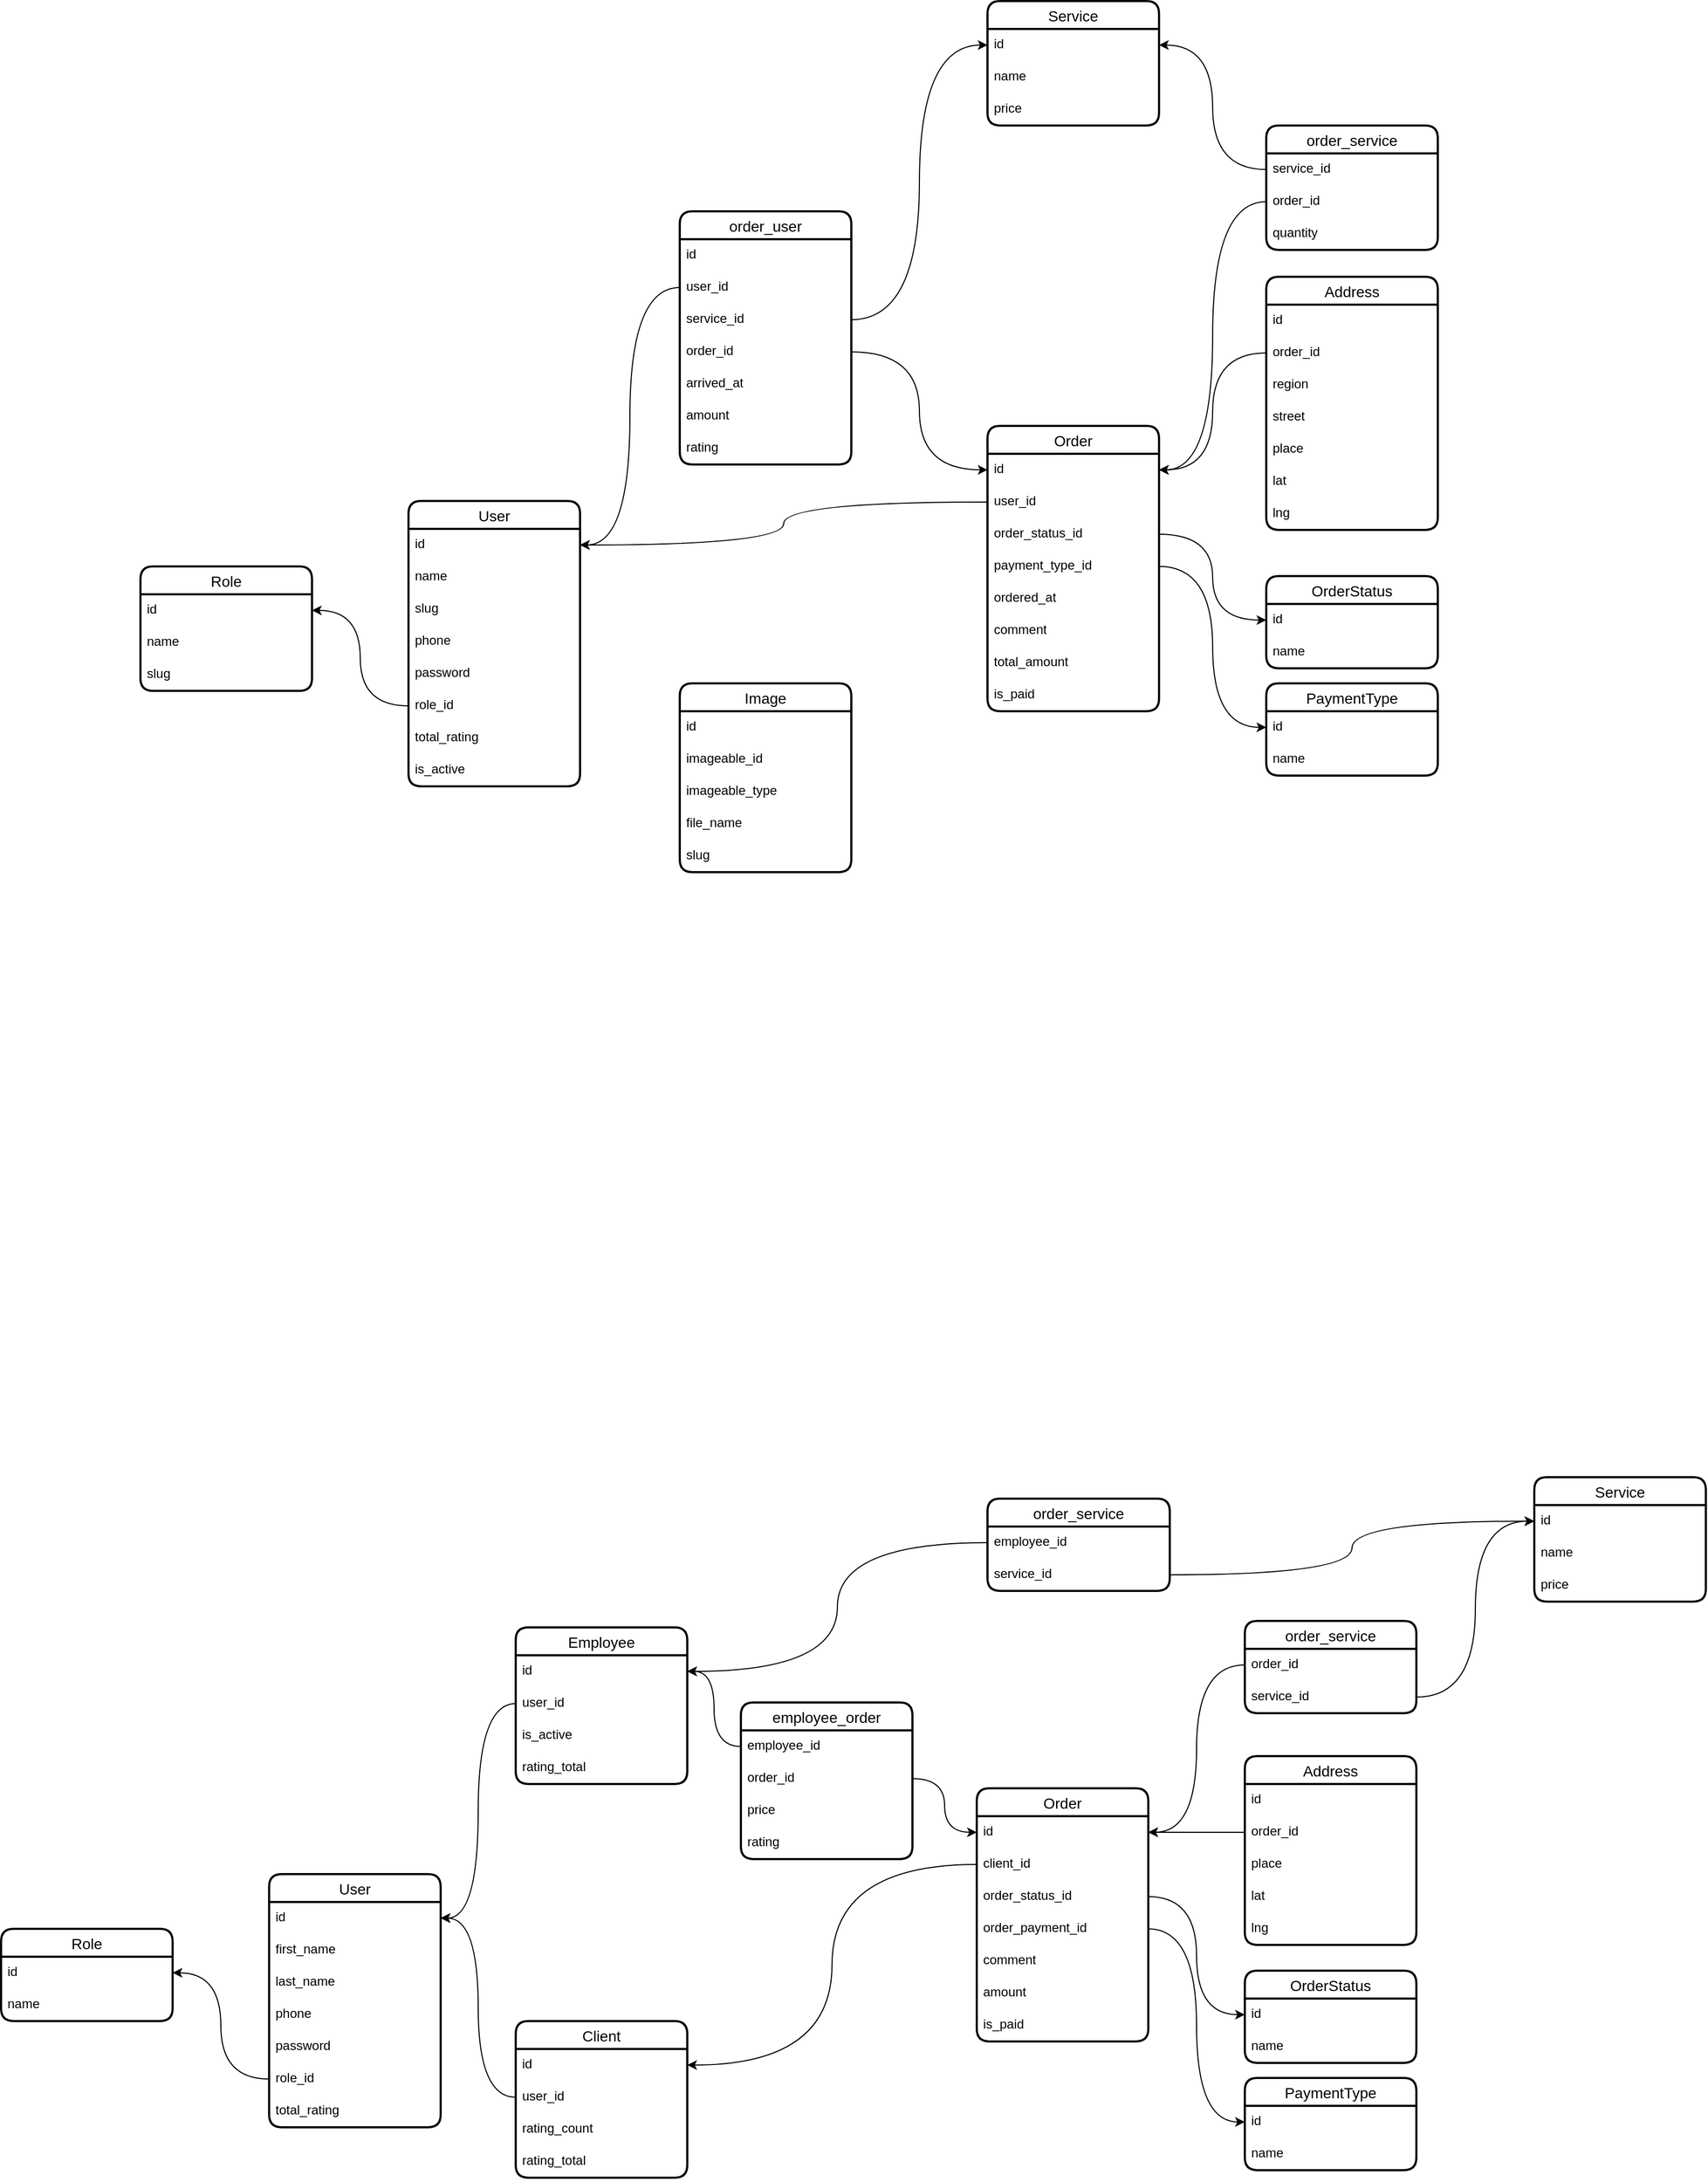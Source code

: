 <mxfile version="21.8.2" type="github">
  <diagram name="Страница — 1" id="_MBTh7OsMxzOK-1Re1T-">
    <mxGraphModel dx="3247" dy="833" grid="1" gridSize="10" guides="1" tooltips="1" connect="1" arrows="1" fold="1" page="1" pageScale="1" pageWidth="827" pageHeight="1169" math="0" shadow="0">
      <root>
        <mxCell id="0" />
        <mxCell id="1" parent="0" />
        <mxCell id="T3SP97szNwpfb7CIIY3t-1" value="User" style="swimlane;fontStyle=0;childLayout=stackLayout;horizontal=1;startSize=26;horizontalStack=0;resizeParent=1;resizeParentMax=0;resizeLast=0;collapsible=1;marginBottom=0;align=center;fontSize=14;strokeWidth=2;rounded=1;shadow=0;glass=0;swimlaneLine=1;" parent="1" vertex="1">
          <mxGeometry x="-1370" y="1990" width="160" height="236" as="geometry" />
        </mxCell>
        <mxCell id="T3SP97szNwpfb7CIIY3t-2" value="id" style="text;strokeColor=none;fillColor=none;spacingLeft=4;spacingRight=4;overflow=hidden;rotatable=0;points=[[0,0.5],[1,0.5]];portConstraint=eastwest;fontSize=12;whiteSpace=wrap;html=1;" parent="T3SP97szNwpfb7CIIY3t-1" vertex="1">
          <mxGeometry y="26" width="160" height="30" as="geometry" />
        </mxCell>
        <mxCell id="T3SP97szNwpfb7CIIY3t-3" value="first_name" style="text;strokeColor=none;fillColor=none;spacingLeft=4;spacingRight=4;overflow=hidden;rotatable=0;points=[[0,0.5],[1,0.5]];portConstraint=eastwest;fontSize=12;whiteSpace=wrap;html=1;" parent="T3SP97szNwpfb7CIIY3t-1" vertex="1">
          <mxGeometry y="56" width="160" height="30" as="geometry" />
        </mxCell>
        <mxCell id="T3SP97szNwpfb7CIIY3t-4" value="last_name" style="text;strokeColor=none;fillColor=none;spacingLeft=4;spacingRight=4;overflow=hidden;rotatable=0;points=[[0,0.5],[1,0.5]];portConstraint=eastwest;fontSize=12;whiteSpace=wrap;html=1;" parent="T3SP97szNwpfb7CIIY3t-1" vertex="1">
          <mxGeometry y="86" width="160" height="30" as="geometry" />
        </mxCell>
        <mxCell id="T3SP97szNwpfb7CIIY3t-5" value="phone" style="text;strokeColor=none;fillColor=none;spacingLeft=4;spacingRight=4;overflow=hidden;rotatable=0;points=[[0,0.5],[1,0.5]];portConstraint=eastwest;fontSize=12;whiteSpace=wrap;html=1;" parent="T3SP97szNwpfb7CIIY3t-1" vertex="1">
          <mxGeometry y="116" width="160" height="30" as="geometry" />
        </mxCell>
        <mxCell id="T3SP97szNwpfb7CIIY3t-6" value="password" style="text;strokeColor=none;fillColor=none;spacingLeft=4;spacingRight=4;overflow=hidden;rotatable=0;points=[[0,0.5],[1,0.5]];portConstraint=eastwest;fontSize=12;whiteSpace=wrap;html=1;" parent="T3SP97szNwpfb7CIIY3t-1" vertex="1">
          <mxGeometry y="146" width="160" height="30" as="geometry" />
        </mxCell>
        <mxCell id="T3SP97szNwpfb7CIIY3t-7" value="role_id" style="text;strokeColor=none;fillColor=none;spacingLeft=4;spacingRight=4;overflow=hidden;rotatable=0;points=[[0,0.5],[1,0.5]];portConstraint=eastwest;fontSize=12;whiteSpace=wrap;html=1;" parent="T3SP97szNwpfb7CIIY3t-1" vertex="1">
          <mxGeometry y="176" width="160" height="30" as="geometry" />
        </mxCell>
        <mxCell id="T3SP97szNwpfb7CIIY3t-58" value="total_rating" style="text;strokeColor=none;fillColor=none;spacingLeft=4;spacingRight=4;overflow=hidden;rotatable=0;points=[[0,0.5],[1,0.5]];portConstraint=eastwest;fontSize=12;whiteSpace=wrap;html=1;" parent="T3SP97szNwpfb7CIIY3t-1" vertex="1">
          <mxGeometry y="206" width="160" height="30" as="geometry" />
        </mxCell>
        <mxCell id="T3SP97szNwpfb7CIIY3t-8" value="Role" style="swimlane;fontStyle=0;childLayout=stackLayout;horizontal=1;startSize=26;horizontalStack=0;resizeParent=1;resizeParentMax=0;resizeLast=0;collapsible=1;marginBottom=0;align=center;fontSize=14;strokeWidth=2;rounded=1;shadow=0;glass=0;swimlaneLine=1;" parent="1" vertex="1">
          <mxGeometry x="-1620" y="2041" width="160" height="86" as="geometry" />
        </mxCell>
        <mxCell id="T3SP97szNwpfb7CIIY3t-9" value="id" style="text;strokeColor=none;fillColor=none;spacingLeft=4;spacingRight=4;overflow=hidden;rotatable=0;points=[[0,0.5],[1,0.5]];portConstraint=eastwest;fontSize=12;whiteSpace=wrap;html=1;" parent="T3SP97szNwpfb7CIIY3t-8" vertex="1">
          <mxGeometry y="26" width="160" height="30" as="geometry" />
        </mxCell>
        <mxCell id="T3SP97szNwpfb7CIIY3t-10" value="name" style="text;strokeColor=none;fillColor=none;spacingLeft=4;spacingRight=4;overflow=hidden;rotatable=0;points=[[0,0.5],[1,0.5]];portConstraint=eastwest;fontSize=12;whiteSpace=wrap;html=1;" parent="T3SP97szNwpfb7CIIY3t-8" vertex="1">
          <mxGeometry y="56" width="160" height="30" as="geometry" />
        </mxCell>
        <mxCell id="T3SP97szNwpfb7CIIY3t-11" style="edgeStyle=orthogonalEdgeStyle;rounded=0;orthogonalLoop=1;jettySize=auto;html=1;entryX=1;entryY=0.5;entryDx=0;entryDy=0;curved=1;" parent="1" source="T3SP97szNwpfb7CIIY3t-7" target="T3SP97szNwpfb7CIIY3t-9" edge="1">
          <mxGeometry relative="1" as="geometry" />
        </mxCell>
        <mxCell id="T3SP97szNwpfb7CIIY3t-12" value="Employee" style="swimlane;fontStyle=0;childLayout=stackLayout;horizontal=1;startSize=26;horizontalStack=0;resizeParent=1;resizeParentMax=0;resizeLast=0;collapsible=1;marginBottom=0;align=center;fontSize=14;strokeWidth=2;rounded=1;shadow=0;glass=0;swimlaneLine=1;" parent="1" vertex="1">
          <mxGeometry x="-1140" y="1760" width="160" height="146" as="geometry" />
        </mxCell>
        <mxCell id="T3SP97szNwpfb7CIIY3t-13" value="id" style="text;strokeColor=none;fillColor=none;spacingLeft=4;spacingRight=4;overflow=hidden;rotatable=0;points=[[0,0.5],[1,0.5]];portConstraint=eastwest;fontSize=12;whiteSpace=wrap;html=1;" parent="T3SP97szNwpfb7CIIY3t-12" vertex="1">
          <mxGeometry y="26" width="160" height="30" as="geometry" />
        </mxCell>
        <mxCell id="T3SP97szNwpfb7CIIY3t-14" value="user_id" style="text;strokeColor=none;fillColor=none;spacingLeft=4;spacingRight=4;overflow=hidden;rotatable=0;points=[[0,0.5],[1,0.5]];portConstraint=eastwest;fontSize=12;whiteSpace=wrap;html=1;" parent="T3SP97szNwpfb7CIIY3t-12" vertex="1">
          <mxGeometry y="56" width="160" height="30" as="geometry" />
        </mxCell>
        <mxCell id="T3SP97szNwpfb7CIIY3t-71" value="is_active" style="text;strokeColor=none;fillColor=none;spacingLeft=4;spacingRight=4;overflow=hidden;rotatable=0;points=[[0,0.5],[1,0.5]];portConstraint=eastwest;fontSize=12;whiteSpace=wrap;html=1;" parent="T3SP97szNwpfb7CIIY3t-12" vertex="1">
          <mxGeometry y="86" width="160" height="30" as="geometry" />
        </mxCell>
        <mxCell id="T3SP97szNwpfb7CIIY3t-72" value="rating_total" style="text;strokeColor=none;fillColor=none;spacingLeft=4;spacingRight=4;overflow=hidden;rotatable=0;points=[[0,0.5],[1,0.5]];portConstraint=eastwest;fontSize=12;whiteSpace=wrap;html=1;" parent="T3SP97szNwpfb7CIIY3t-12" vertex="1">
          <mxGeometry y="116" width="160" height="30" as="geometry" />
        </mxCell>
        <mxCell id="T3SP97szNwpfb7CIIY3t-26" value="Order" style="swimlane;fontStyle=0;childLayout=stackLayout;horizontal=1;startSize=26;horizontalStack=0;resizeParent=1;resizeParentMax=0;resizeLast=0;collapsible=1;marginBottom=0;align=center;fontSize=14;strokeWidth=2;rounded=1;shadow=0;glass=0;swimlaneLine=1;" parent="1" vertex="1">
          <mxGeometry x="-710" y="1910" width="160" height="236" as="geometry" />
        </mxCell>
        <mxCell id="T3SP97szNwpfb7CIIY3t-27" value="id" style="text;strokeColor=none;fillColor=none;spacingLeft=4;spacingRight=4;overflow=hidden;rotatable=0;points=[[0,0.5],[1,0.5]];portConstraint=eastwest;fontSize=12;whiteSpace=wrap;html=1;" parent="T3SP97szNwpfb7CIIY3t-26" vertex="1">
          <mxGeometry y="26" width="160" height="30" as="geometry" />
        </mxCell>
        <mxCell id="T3SP97szNwpfb7CIIY3t-28" value="client_id" style="text;strokeColor=none;fillColor=none;spacingLeft=4;spacingRight=4;overflow=hidden;rotatable=0;points=[[0,0.5],[1,0.5]];portConstraint=eastwest;fontSize=12;whiteSpace=wrap;html=1;" parent="T3SP97szNwpfb7CIIY3t-26" vertex="1">
          <mxGeometry y="56" width="160" height="30" as="geometry" />
        </mxCell>
        <mxCell id="T3SP97szNwpfb7CIIY3t-29" value="order_status_id" style="text;strokeColor=none;fillColor=none;spacingLeft=4;spacingRight=4;overflow=hidden;rotatable=0;points=[[0,0.5],[1,0.5]];portConstraint=eastwest;fontSize=12;whiteSpace=wrap;html=1;" parent="T3SP97szNwpfb7CIIY3t-26" vertex="1">
          <mxGeometry y="86" width="160" height="30" as="geometry" />
        </mxCell>
        <mxCell id="T3SP97szNwpfb7CIIY3t-49" value="order_payment_id" style="text;strokeColor=none;fillColor=none;spacingLeft=4;spacingRight=4;overflow=hidden;rotatable=0;points=[[0,0.5],[1,0.5]];portConstraint=eastwest;fontSize=12;whiteSpace=wrap;html=1;" parent="T3SP97szNwpfb7CIIY3t-26" vertex="1">
          <mxGeometry y="116" width="160" height="30" as="geometry" />
        </mxCell>
        <mxCell id="T3SP97szNwpfb7CIIY3t-59" value="comment" style="text;strokeColor=none;fillColor=none;spacingLeft=4;spacingRight=4;overflow=hidden;rotatable=0;points=[[0,0.5],[1,0.5]];portConstraint=eastwest;fontSize=12;whiteSpace=wrap;html=1;" parent="T3SP97szNwpfb7CIIY3t-26" vertex="1">
          <mxGeometry y="146" width="160" height="30" as="geometry" />
        </mxCell>
        <mxCell id="T3SP97szNwpfb7CIIY3t-32" value="amount" style="text;strokeColor=none;fillColor=none;spacingLeft=4;spacingRight=4;overflow=hidden;rotatable=0;points=[[0,0.5],[1,0.5]];portConstraint=eastwest;fontSize=12;whiteSpace=wrap;html=1;" parent="T3SP97szNwpfb7CIIY3t-26" vertex="1">
          <mxGeometry y="176" width="160" height="30" as="geometry" />
        </mxCell>
        <mxCell id="T3SP97szNwpfb7CIIY3t-33" value="is_paid" style="text;strokeColor=none;fillColor=none;spacingLeft=4;spacingRight=4;overflow=hidden;rotatable=0;points=[[0,0.5],[1,0.5]];portConstraint=eastwest;fontSize=12;whiteSpace=wrap;html=1;" parent="T3SP97szNwpfb7CIIY3t-26" vertex="1">
          <mxGeometry y="206" width="160" height="30" as="geometry" />
        </mxCell>
        <mxCell id="T3SP97szNwpfb7CIIY3t-34" value="employee_order" style="swimlane;fontStyle=0;childLayout=stackLayout;horizontal=1;startSize=26;horizontalStack=0;resizeParent=1;resizeParentMax=0;resizeLast=0;collapsible=1;marginBottom=0;align=center;fontSize=14;strokeWidth=2;rounded=1;shadow=0;glass=0;swimlaneLine=1;" parent="1" vertex="1">
          <mxGeometry x="-930" y="1830" width="160" height="146" as="geometry" />
        </mxCell>
        <mxCell id="T3SP97szNwpfb7CIIY3t-35" value="employee_id" style="text;strokeColor=none;fillColor=none;spacingLeft=4;spacingRight=4;overflow=hidden;rotatable=0;points=[[0,0.5],[1,0.5]];portConstraint=eastwest;fontSize=12;whiteSpace=wrap;html=1;" parent="T3SP97szNwpfb7CIIY3t-34" vertex="1">
          <mxGeometry y="26" width="160" height="30" as="geometry" />
        </mxCell>
        <mxCell id="T3SP97szNwpfb7CIIY3t-36" value="order_id" style="text;strokeColor=none;fillColor=none;spacingLeft=4;spacingRight=4;overflow=hidden;rotatable=0;points=[[0,0.5],[1,0.5]];portConstraint=eastwest;fontSize=12;whiteSpace=wrap;html=1;" parent="T3SP97szNwpfb7CIIY3t-34" vertex="1">
          <mxGeometry y="56" width="160" height="30" as="geometry" />
        </mxCell>
        <mxCell id="b6bEkt7GN3pqaheSMkHB-1" value="price" style="text;strokeColor=none;fillColor=none;spacingLeft=4;spacingRight=4;overflow=hidden;rotatable=0;points=[[0,0.5],[1,0.5]];portConstraint=eastwest;fontSize=12;whiteSpace=wrap;html=1;" parent="T3SP97szNwpfb7CIIY3t-34" vertex="1">
          <mxGeometry y="86" width="160" height="30" as="geometry" />
        </mxCell>
        <mxCell id="T3SP97szNwpfb7CIIY3t-56" value="rating" style="text;strokeColor=none;fillColor=none;spacingLeft=4;spacingRight=4;overflow=hidden;rotatable=0;points=[[0,0.5],[1,0.5]];portConstraint=eastwest;fontSize=12;whiteSpace=wrap;html=1;" parent="T3SP97szNwpfb7CIIY3t-34" vertex="1">
          <mxGeometry y="116" width="160" height="30" as="geometry" />
        </mxCell>
        <mxCell id="T3SP97szNwpfb7CIIY3t-43" value="OrderStatus" style="swimlane;fontStyle=0;childLayout=stackLayout;horizontal=1;startSize=26;horizontalStack=0;resizeParent=1;resizeParentMax=0;resizeLast=0;collapsible=1;marginBottom=0;align=center;fontSize=14;strokeWidth=2;rounded=1;shadow=0;glass=0;swimlaneLine=1;" parent="1" vertex="1">
          <mxGeometry x="-460" y="2080" width="160" height="86" as="geometry" />
        </mxCell>
        <mxCell id="T3SP97szNwpfb7CIIY3t-44" value="id" style="text;strokeColor=none;fillColor=none;spacingLeft=4;spacingRight=4;overflow=hidden;rotatable=0;points=[[0,0.5],[1,0.5]];portConstraint=eastwest;fontSize=12;whiteSpace=wrap;html=1;" parent="T3SP97szNwpfb7CIIY3t-43" vertex="1">
          <mxGeometry y="26" width="160" height="30" as="geometry" />
        </mxCell>
        <mxCell id="T3SP97szNwpfb7CIIY3t-45" value="name" style="text;strokeColor=none;fillColor=none;spacingLeft=4;spacingRight=4;overflow=hidden;rotatable=0;points=[[0,0.5],[1,0.5]];portConstraint=eastwest;fontSize=12;whiteSpace=wrap;html=1;" parent="T3SP97szNwpfb7CIIY3t-43" vertex="1">
          <mxGeometry y="56" width="160" height="30" as="geometry" />
        </mxCell>
        <mxCell id="T3SP97szNwpfb7CIIY3t-46" value="PaymentType" style="swimlane;fontStyle=0;childLayout=stackLayout;horizontal=1;startSize=26;horizontalStack=0;resizeParent=1;resizeParentMax=0;resizeLast=0;collapsible=1;marginBottom=0;align=center;fontSize=14;strokeWidth=2;rounded=1;shadow=0;glass=0;swimlaneLine=1;" parent="1" vertex="1">
          <mxGeometry x="-460" y="2180" width="160" height="86" as="geometry" />
        </mxCell>
        <mxCell id="T3SP97szNwpfb7CIIY3t-47" value="id" style="text;strokeColor=none;fillColor=none;spacingLeft=4;spacingRight=4;overflow=hidden;rotatable=0;points=[[0,0.5],[1,0.5]];portConstraint=eastwest;fontSize=12;whiteSpace=wrap;html=1;" parent="T3SP97szNwpfb7CIIY3t-46" vertex="1">
          <mxGeometry y="26" width="160" height="30" as="geometry" />
        </mxCell>
        <mxCell id="T3SP97szNwpfb7CIIY3t-48" value="name" style="text;strokeColor=none;fillColor=none;spacingLeft=4;spacingRight=4;overflow=hidden;rotatable=0;points=[[0,0.5],[1,0.5]];portConstraint=eastwest;fontSize=12;whiteSpace=wrap;html=1;" parent="T3SP97szNwpfb7CIIY3t-46" vertex="1">
          <mxGeometry y="56" width="160" height="30" as="geometry" />
        </mxCell>
        <mxCell id="T3SP97szNwpfb7CIIY3t-51" style="edgeStyle=orthogonalEdgeStyle;rounded=0;orthogonalLoop=1;jettySize=auto;html=1;entryX=0;entryY=0.5;entryDx=0;entryDy=0;curved=1;" parent="1" source="T3SP97szNwpfb7CIIY3t-49" target="T3SP97szNwpfb7CIIY3t-47" edge="1">
          <mxGeometry relative="1" as="geometry" />
        </mxCell>
        <mxCell id="T3SP97szNwpfb7CIIY3t-52" style="edgeStyle=orthogonalEdgeStyle;rounded=0;orthogonalLoop=1;jettySize=auto;html=1;entryX=0;entryY=0.5;entryDx=0;entryDy=0;curved=1;" parent="1" source="T3SP97szNwpfb7CIIY3t-29" target="T3SP97szNwpfb7CIIY3t-44" edge="1">
          <mxGeometry relative="1" as="geometry" />
        </mxCell>
        <mxCell id="T3SP97szNwpfb7CIIY3t-53" style="edgeStyle=orthogonalEdgeStyle;rounded=0;orthogonalLoop=1;jettySize=auto;html=1;entryX=0;entryY=0.5;entryDx=0;entryDy=0;curved=1;" parent="1" source="T3SP97szNwpfb7CIIY3t-36" target="T3SP97szNwpfb7CIIY3t-27" edge="1">
          <mxGeometry relative="1" as="geometry" />
        </mxCell>
        <mxCell id="T3SP97szNwpfb7CIIY3t-54" style="edgeStyle=orthogonalEdgeStyle;rounded=0;orthogonalLoop=1;jettySize=auto;html=1;entryX=1;entryY=0.5;entryDx=0;entryDy=0;curved=1;" parent="1" source="T3SP97szNwpfb7CIIY3t-35" target="T3SP97szNwpfb7CIIY3t-13" edge="1">
          <mxGeometry relative="1" as="geometry" />
        </mxCell>
        <mxCell id="T3SP97szNwpfb7CIIY3t-61" value="Service" style="swimlane;fontStyle=0;childLayout=stackLayout;horizontal=1;startSize=26;horizontalStack=0;resizeParent=1;resizeParentMax=0;resizeLast=0;collapsible=1;marginBottom=0;align=center;fontSize=14;strokeWidth=2;rounded=1;shadow=0;glass=0;swimlaneLine=1;" parent="1" vertex="1">
          <mxGeometry x="-190" y="1620" width="160" height="116" as="geometry" />
        </mxCell>
        <mxCell id="T3SP97szNwpfb7CIIY3t-62" value="id" style="text;strokeColor=none;fillColor=none;spacingLeft=4;spacingRight=4;overflow=hidden;rotatable=0;points=[[0,0.5],[1,0.5]];portConstraint=eastwest;fontSize=12;whiteSpace=wrap;html=1;" parent="T3SP97szNwpfb7CIIY3t-61" vertex="1">
          <mxGeometry y="26" width="160" height="30" as="geometry" />
        </mxCell>
        <mxCell id="T3SP97szNwpfb7CIIY3t-63" value="name" style="text;strokeColor=none;fillColor=none;spacingLeft=4;spacingRight=4;overflow=hidden;rotatable=0;points=[[0,0.5],[1,0.5]];portConstraint=eastwest;fontSize=12;whiteSpace=wrap;html=1;" parent="T3SP97szNwpfb7CIIY3t-61" vertex="1">
          <mxGeometry y="56" width="160" height="30" as="geometry" />
        </mxCell>
        <mxCell id="qOXE89xY3gfGXbtM5VmG-7" value="price" style="text;strokeColor=none;fillColor=none;spacingLeft=4;spacingRight=4;overflow=hidden;rotatable=0;points=[[0,0.5],[1,0.5]];portConstraint=eastwest;fontSize=12;whiteSpace=wrap;html=1;" vertex="1" parent="T3SP97szNwpfb7CIIY3t-61">
          <mxGeometry y="86" width="160" height="30" as="geometry" />
        </mxCell>
        <mxCell id="T3SP97szNwpfb7CIIY3t-64" style="edgeStyle=orthogonalEdgeStyle;rounded=0;orthogonalLoop=1;jettySize=auto;html=1;entryX=1;entryY=0.5;entryDx=0;entryDy=0;curved=1;" parent="1" source="T3SP97szNwpfb7CIIY3t-14" target="T3SP97szNwpfb7CIIY3t-2" edge="1">
          <mxGeometry relative="1" as="geometry" />
        </mxCell>
        <mxCell id="T3SP97szNwpfb7CIIY3t-65" value="order_service" style="swimlane;fontStyle=0;childLayout=stackLayout;horizontal=1;startSize=26;horizontalStack=0;resizeParent=1;resizeParentMax=0;resizeLast=0;collapsible=1;marginBottom=0;align=center;fontSize=14;strokeWidth=2;rounded=1;shadow=0;glass=0;swimlaneLine=1;" parent="1" vertex="1">
          <mxGeometry x="-460" y="1754" width="160" height="86" as="geometry" />
        </mxCell>
        <mxCell id="T3SP97szNwpfb7CIIY3t-66" value="order_id" style="text;strokeColor=none;fillColor=none;spacingLeft=4;spacingRight=4;overflow=hidden;rotatable=0;points=[[0,0.5],[1,0.5]];portConstraint=eastwest;fontSize=12;whiteSpace=wrap;html=1;" parent="T3SP97szNwpfb7CIIY3t-65" vertex="1">
          <mxGeometry y="26" width="160" height="30" as="geometry" />
        </mxCell>
        <mxCell id="T3SP97szNwpfb7CIIY3t-67" value="service_id" style="text;strokeColor=none;fillColor=none;spacingLeft=4;spacingRight=4;overflow=hidden;rotatable=0;points=[[0,0.5],[1,0.5]];portConstraint=eastwest;fontSize=12;whiteSpace=wrap;html=1;" parent="T3SP97szNwpfb7CIIY3t-65" vertex="1">
          <mxGeometry y="56" width="160" height="30" as="geometry" />
        </mxCell>
        <mxCell id="T3SP97szNwpfb7CIIY3t-69" style="edgeStyle=orthogonalEdgeStyle;rounded=0;orthogonalLoop=1;jettySize=auto;html=1;entryX=1;entryY=0.5;entryDx=0;entryDy=0;curved=1;" parent="1" source="T3SP97szNwpfb7CIIY3t-66" target="T3SP97szNwpfb7CIIY3t-27" edge="1">
          <mxGeometry relative="1" as="geometry" />
        </mxCell>
        <mxCell id="T3SP97szNwpfb7CIIY3t-70" style="edgeStyle=orthogonalEdgeStyle;rounded=0;orthogonalLoop=1;jettySize=auto;html=1;entryX=0;entryY=0.5;entryDx=0;entryDy=0;curved=1;" parent="1" source="T3SP97szNwpfb7CIIY3t-67" target="T3SP97szNwpfb7CIIY3t-62" edge="1">
          <mxGeometry relative="1" as="geometry" />
        </mxCell>
        <mxCell id="b6bEkt7GN3pqaheSMkHB-2" value="Address" style="swimlane;fontStyle=0;childLayout=stackLayout;horizontal=1;startSize=26;horizontalStack=0;resizeParent=1;resizeParentMax=0;resizeLast=0;collapsible=1;marginBottom=0;align=center;fontSize=14;strokeWidth=2;rounded=1;shadow=0;glass=0;swimlaneLine=1;" parent="1" vertex="1">
          <mxGeometry x="-460" y="1880" width="160" height="176" as="geometry" />
        </mxCell>
        <mxCell id="b6bEkt7GN3pqaheSMkHB-3" value="id" style="text;strokeColor=none;fillColor=none;spacingLeft=4;spacingRight=4;overflow=hidden;rotatable=0;points=[[0,0.5],[1,0.5]];portConstraint=eastwest;fontSize=12;whiteSpace=wrap;html=1;" parent="b6bEkt7GN3pqaheSMkHB-2" vertex="1">
          <mxGeometry y="26" width="160" height="30" as="geometry" />
        </mxCell>
        <mxCell id="b6bEkt7GN3pqaheSMkHB-4" value="order_id" style="text;strokeColor=none;fillColor=none;spacingLeft=4;spacingRight=4;overflow=hidden;rotatable=0;points=[[0,0.5],[1,0.5]];portConstraint=eastwest;fontSize=12;whiteSpace=wrap;html=1;" parent="b6bEkt7GN3pqaheSMkHB-2" vertex="1">
          <mxGeometry y="56" width="160" height="30" as="geometry" />
        </mxCell>
        <mxCell id="b6bEkt7GN3pqaheSMkHB-5" value="place" style="text;strokeColor=none;fillColor=none;spacingLeft=4;spacingRight=4;overflow=hidden;rotatable=0;points=[[0,0.5],[1,0.5]];portConstraint=eastwest;fontSize=12;whiteSpace=wrap;html=1;" parent="b6bEkt7GN3pqaheSMkHB-2" vertex="1">
          <mxGeometry y="86" width="160" height="30" as="geometry" />
        </mxCell>
        <mxCell id="b6bEkt7GN3pqaheSMkHB-6" value="lat" style="text;strokeColor=none;fillColor=none;spacingLeft=4;spacingRight=4;overflow=hidden;rotatable=0;points=[[0,0.5],[1,0.5]];portConstraint=eastwest;fontSize=12;whiteSpace=wrap;html=1;" parent="b6bEkt7GN3pqaheSMkHB-2" vertex="1">
          <mxGeometry y="116" width="160" height="30" as="geometry" />
        </mxCell>
        <mxCell id="b6bEkt7GN3pqaheSMkHB-7" value="lng" style="text;strokeColor=none;fillColor=none;spacingLeft=4;spacingRight=4;overflow=hidden;rotatable=0;points=[[0,0.5],[1,0.5]];portConstraint=eastwest;fontSize=12;whiteSpace=wrap;html=1;" parent="b6bEkt7GN3pqaheSMkHB-2" vertex="1">
          <mxGeometry y="146" width="160" height="30" as="geometry" />
        </mxCell>
        <mxCell id="b6bEkt7GN3pqaheSMkHB-8" style="edgeStyle=orthogonalEdgeStyle;rounded=0;orthogonalLoop=1;jettySize=auto;html=1;entryX=1;entryY=0.5;entryDx=0;entryDy=0;curved=1;" parent="1" source="b6bEkt7GN3pqaheSMkHB-4" target="T3SP97szNwpfb7CIIY3t-27" edge="1">
          <mxGeometry relative="1" as="geometry" />
        </mxCell>
        <mxCell id="b6bEkt7GN3pqaheSMkHB-9" value="User" style="swimlane;fontStyle=0;childLayout=stackLayout;horizontal=1;startSize=26;horizontalStack=0;resizeParent=1;resizeParentMax=0;resizeLast=0;collapsible=1;marginBottom=0;align=center;fontSize=14;strokeWidth=2;rounded=1;shadow=0;glass=0;swimlaneLine=1;" parent="1" vertex="1">
          <mxGeometry x="-1240" y="710" width="160" height="266" as="geometry" />
        </mxCell>
        <mxCell id="b6bEkt7GN3pqaheSMkHB-10" value="id" style="text;strokeColor=none;fillColor=none;spacingLeft=4;spacingRight=4;overflow=hidden;rotatable=0;points=[[0,0.5],[1,0.5]];portConstraint=eastwest;fontSize=12;whiteSpace=wrap;html=1;" parent="b6bEkt7GN3pqaheSMkHB-9" vertex="1">
          <mxGeometry y="26" width="160" height="30" as="geometry" />
        </mxCell>
        <mxCell id="b6bEkt7GN3pqaheSMkHB-12" value="name" style="text;strokeColor=none;fillColor=none;spacingLeft=4;spacingRight=4;overflow=hidden;rotatable=0;points=[[0,0.5],[1,0.5]];portConstraint=eastwest;fontSize=12;whiteSpace=wrap;html=1;" parent="b6bEkt7GN3pqaheSMkHB-9" vertex="1">
          <mxGeometry y="56" width="160" height="30" as="geometry" />
        </mxCell>
        <mxCell id="TaHrnH6YSN7Joji_mWZ7-6" value="slug" style="text;strokeColor=none;fillColor=none;spacingLeft=4;spacingRight=4;overflow=hidden;rotatable=0;points=[[0,0.5],[1,0.5]];portConstraint=eastwest;fontSize=12;whiteSpace=wrap;html=1;" parent="b6bEkt7GN3pqaheSMkHB-9" vertex="1">
          <mxGeometry y="86" width="160" height="30" as="geometry" />
        </mxCell>
        <mxCell id="b6bEkt7GN3pqaheSMkHB-13" value="phone" style="text;strokeColor=none;fillColor=none;spacingLeft=4;spacingRight=4;overflow=hidden;rotatable=0;points=[[0,0.5],[1,0.5]];portConstraint=eastwest;fontSize=12;whiteSpace=wrap;html=1;" parent="b6bEkt7GN3pqaheSMkHB-9" vertex="1">
          <mxGeometry y="116" width="160" height="30" as="geometry" />
        </mxCell>
        <mxCell id="b6bEkt7GN3pqaheSMkHB-14" value="password" style="text;strokeColor=none;fillColor=none;spacingLeft=4;spacingRight=4;overflow=hidden;rotatable=0;points=[[0,0.5],[1,0.5]];portConstraint=eastwest;fontSize=12;whiteSpace=wrap;html=1;" parent="b6bEkt7GN3pqaheSMkHB-9" vertex="1">
          <mxGeometry y="146" width="160" height="30" as="geometry" />
        </mxCell>
        <mxCell id="b6bEkt7GN3pqaheSMkHB-15" value="role_id" style="text;strokeColor=none;fillColor=none;spacingLeft=4;spacingRight=4;overflow=hidden;rotatable=0;points=[[0,0.5],[1,0.5]];portConstraint=eastwest;fontSize=12;whiteSpace=wrap;html=1;" parent="b6bEkt7GN3pqaheSMkHB-9" vertex="1">
          <mxGeometry y="176" width="160" height="30" as="geometry" />
        </mxCell>
        <mxCell id="b6bEkt7GN3pqaheSMkHB-16" value="total_rating" style="text;strokeColor=none;fillColor=none;spacingLeft=4;spacingRight=4;overflow=hidden;rotatable=0;points=[[0,0.5],[1,0.5]];portConstraint=eastwest;fontSize=12;whiteSpace=wrap;html=1;" parent="b6bEkt7GN3pqaheSMkHB-9" vertex="1">
          <mxGeometry y="206" width="160" height="30" as="geometry" />
        </mxCell>
        <mxCell id="TaHrnH6YSN7Joji_mWZ7-7" value="is_active" style="text;strokeColor=none;fillColor=none;spacingLeft=4;spacingRight=4;overflow=hidden;rotatable=0;points=[[0,0.5],[1,0.5]];portConstraint=eastwest;fontSize=12;whiteSpace=wrap;html=1;" parent="b6bEkt7GN3pqaheSMkHB-9" vertex="1">
          <mxGeometry y="236" width="160" height="30" as="geometry" />
        </mxCell>
        <mxCell id="b6bEkt7GN3pqaheSMkHB-17" value="Role" style="swimlane;fontStyle=0;childLayout=stackLayout;horizontal=1;startSize=26;horizontalStack=0;resizeParent=1;resizeParentMax=0;resizeLast=0;collapsible=1;marginBottom=0;align=center;fontSize=14;strokeWidth=2;rounded=1;shadow=0;glass=0;swimlaneLine=1;" parent="1" vertex="1">
          <mxGeometry x="-1490" y="771" width="160" height="116" as="geometry" />
        </mxCell>
        <mxCell id="b6bEkt7GN3pqaheSMkHB-18" value="id" style="text;strokeColor=none;fillColor=none;spacingLeft=4;spacingRight=4;overflow=hidden;rotatable=0;points=[[0,0.5],[1,0.5]];portConstraint=eastwest;fontSize=12;whiteSpace=wrap;html=1;" parent="b6bEkt7GN3pqaheSMkHB-17" vertex="1">
          <mxGeometry y="26" width="160" height="30" as="geometry" />
        </mxCell>
        <mxCell id="b6bEkt7GN3pqaheSMkHB-19" value="name" style="text;strokeColor=none;fillColor=none;spacingLeft=4;spacingRight=4;overflow=hidden;rotatable=0;points=[[0,0.5],[1,0.5]];portConstraint=eastwest;fontSize=12;whiteSpace=wrap;html=1;" parent="b6bEkt7GN3pqaheSMkHB-17" vertex="1">
          <mxGeometry y="56" width="160" height="30" as="geometry" />
        </mxCell>
        <mxCell id="TaHrnH6YSN7Joji_mWZ7-5" value="slug" style="text;strokeColor=none;fillColor=none;spacingLeft=4;spacingRight=4;overflow=hidden;rotatable=0;points=[[0,0.5],[1,0.5]];portConstraint=eastwest;fontSize=12;whiteSpace=wrap;html=1;" parent="b6bEkt7GN3pqaheSMkHB-17" vertex="1">
          <mxGeometry y="86" width="160" height="30" as="geometry" />
        </mxCell>
        <mxCell id="b6bEkt7GN3pqaheSMkHB-20" style="edgeStyle=orthogonalEdgeStyle;rounded=0;orthogonalLoop=1;jettySize=auto;html=1;entryX=1;entryY=0.5;entryDx=0;entryDy=0;curved=1;" parent="1" source="b6bEkt7GN3pqaheSMkHB-15" target="b6bEkt7GN3pqaheSMkHB-18" edge="1">
          <mxGeometry relative="1" as="geometry" />
        </mxCell>
        <mxCell id="b6bEkt7GN3pqaheSMkHB-26" value="Order" style="swimlane;fontStyle=0;childLayout=stackLayout;horizontal=1;startSize=26;horizontalStack=0;resizeParent=1;resizeParentMax=0;resizeLast=0;collapsible=1;marginBottom=0;align=center;fontSize=14;strokeWidth=2;rounded=1;shadow=0;glass=0;swimlaneLine=1;" parent="1" vertex="1">
          <mxGeometry x="-700" y="640" width="160" height="266" as="geometry" />
        </mxCell>
        <mxCell id="b6bEkt7GN3pqaheSMkHB-27" value="id" style="text;strokeColor=none;fillColor=none;spacingLeft=4;spacingRight=4;overflow=hidden;rotatable=0;points=[[0,0.5],[1,0.5]];portConstraint=eastwest;fontSize=12;whiteSpace=wrap;html=1;" parent="b6bEkt7GN3pqaheSMkHB-26" vertex="1">
          <mxGeometry y="26" width="160" height="30" as="geometry" />
        </mxCell>
        <mxCell id="b6bEkt7GN3pqaheSMkHB-28" value="user_id" style="text;strokeColor=none;fillColor=none;spacingLeft=4;spacingRight=4;overflow=hidden;rotatable=0;points=[[0,0.5],[1,0.5]];portConstraint=eastwest;fontSize=12;whiteSpace=wrap;html=1;" parent="b6bEkt7GN3pqaheSMkHB-26" vertex="1">
          <mxGeometry y="56" width="160" height="30" as="geometry" />
        </mxCell>
        <mxCell id="b6bEkt7GN3pqaheSMkHB-29" value="order_status_id" style="text;strokeColor=none;fillColor=none;spacingLeft=4;spacingRight=4;overflow=hidden;rotatable=0;points=[[0,0.5],[1,0.5]];portConstraint=eastwest;fontSize=12;whiteSpace=wrap;html=1;" parent="b6bEkt7GN3pqaheSMkHB-26" vertex="1">
          <mxGeometry y="86" width="160" height="30" as="geometry" />
        </mxCell>
        <mxCell id="b6bEkt7GN3pqaheSMkHB-30" value="payment_type_id" style="text;strokeColor=none;fillColor=none;spacingLeft=4;spacingRight=4;overflow=hidden;rotatable=0;points=[[0,0.5],[1,0.5]];portConstraint=eastwest;fontSize=12;whiteSpace=wrap;html=1;" parent="b6bEkt7GN3pqaheSMkHB-26" vertex="1">
          <mxGeometry y="116" width="160" height="30" as="geometry" />
        </mxCell>
        <mxCell id="TaHrnH6YSN7Joji_mWZ7-4" value="ordered_at" style="text;strokeColor=none;fillColor=none;spacingLeft=4;spacingRight=4;overflow=hidden;rotatable=0;points=[[0,0.5],[1,0.5]];portConstraint=eastwest;fontSize=12;whiteSpace=wrap;html=1;" parent="b6bEkt7GN3pqaheSMkHB-26" vertex="1">
          <mxGeometry y="146" width="160" height="30" as="geometry" />
        </mxCell>
        <mxCell id="b6bEkt7GN3pqaheSMkHB-31" value="comment" style="text;strokeColor=none;fillColor=none;spacingLeft=4;spacingRight=4;overflow=hidden;rotatable=0;points=[[0,0.5],[1,0.5]];portConstraint=eastwest;fontSize=12;whiteSpace=wrap;html=1;" parent="b6bEkt7GN3pqaheSMkHB-26" vertex="1">
          <mxGeometry y="176" width="160" height="30" as="geometry" />
        </mxCell>
        <mxCell id="b6bEkt7GN3pqaheSMkHB-32" value="total_amount" style="text;strokeColor=none;fillColor=none;spacingLeft=4;spacingRight=4;overflow=hidden;rotatable=0;points=[[0,0.5],[1,0.5]];portConstraint=eastwest;fontSize=12;whiteSpace=wrap;html=1;" parent="b6bEkt7GN3pqaheSMkHB-26" vertex="1">
          <mxGeometry y="206" width="160" height="30" as="geometry" />
        </mxCell>
        <mxCell id="b6bEkt7GN3pqaheSMkHB-33" value="is_paid" style="text;strokeColor=none;fillColor=none;spacingLeft=4;spacingRight=4;overflow=hidden;rotatable=0;points=[[0,0.5],[1,0.5]];portConstraint=eastwest;fontSize=12;whiteSpace=wrap;html=1;" parent="b6bEkt7GN3pqaheSMkHB-26" vertex="1">
          <mxGeometry y="236" width="160" height="30" as="geometry" />
        </mxCell>
        <mxCell id="b6bEkt7GN3pqaheSMkHB-34" value="order_user" style="swimlane;fontStyle=0;childLayout=stackLayout;horizontal=1;startSize=26;horizontalStack=0;resizeParent=1;resizeParentMax=0;resizeLast=0;collapsible=1;marginBottom=0;align=center;fontSize=14;strokeWidth=2;rounded=1;shadow=0;glass=0;swimlaneLine=1;" parent="1" vertex="1">
          <mxGeometry x="-987" y="440" width="160" height="236" as="geometry" />
        </mxCell>
        <mxCell id="TaHrnH6YSN7Joji_mWZ7-21" value="id" style="text;strokeColor=none;fillColor=none;spacingLeft=4;spacingRight=4;overflow=hidden;rotatable=0;points=[[0,0.5],[1,0.5]];portConstraint=eastwest;fontSize=12;whiteSpace=wrap;html=1;" parent="b6bEkt7GN3pqaheSMkHB-34" vertex="1">
          <mxGeometry y="26" width="160" height="30" as="geometry" />
        </mxCell>
        <mxCell id="b6bEkt7GN3pqaheSMkHB-35" value="user_id" style="text;strokeColor=none;fillColor=none;spacingLeft=4;spacingRight=4;overflow=hidden;rotatable=0;points=[[0,0.5],[1,0.5]];portConstraint=eastwest;fontSize=12;whiteSpace=wrap;html=1;" parent="b6bEkt7GN3pqaheSMkHB-34" vertex="1">
          <mxGeometry y="56" width="160" height="30" as="geometry" />
        </mxCell>
        <mxCell id="TaHrnH6YSN7Joji_mWZ7-17" value="service_id" style="text;strokeColor=none;fillColor=none;spacingLeft=4;spacingRight=4;overflow=hidden;rotatable=0;points=[[0,0.5],[1,0.5]];portConstraint=eastwest;fontSize=12;whiteSpace=wrap;html=1;" parent="b6bEkt7GN3pqaheSMkHB-34" vertex="1">
          <mxGeometry y="86" width="160" height="30" as="geometry" />
        </mxCell>
        <mxCell id="b6bEkt7GN3pqaheSMkHB-36" value="order_id" style="text;strokeColor=none;fillColor=none;spacingLeft=4;spacingRight=4;overflow=hidden;rotatable=0;points=[[0,0.5],[1,0.5]];portConstraint=eastwest;fontSize=12;whiteSpace=wrap;html=1;" parent="b6bEkt7GN3pqaheSMkHB-34" vertex="1">
          <mxGeometry y="116" width="160" height="30" as="geometry" />
        </mxCell>
        <mxCell id="TaHrnH6YSN7Joji_mWZ7-20" value="arrived_at" style="text;strokeColor=none;fillColor=none;spacingLeft=4;spacingRight=4;overflow=hidden;rotatable=0;points=[[0,0.5],[1,0.5]];portConstraint=eastwest;fontSize=12;whiteSpace=wrap;html=1;" parent="b6bEkt7GN3pqaheSMkHB-34" vertex="1">
          <mxGeometry y="146" width="160" height="30" as="geometry" />
        </mxCell>
        <mxCell id="b6bEkt7GN3pqaheSMkHB-37" value="amount" style="text;strokeColor=none;fillColor=none;spacingLeft=4;spacingRight=4;overflow=hidden;rotatable=0;points=[[0,0.5],[1,0.5]];portConstraint=eastwest;fontSize=12;whiteSpace=wrap;html=1;" parent="b6bEkt7GN3pqaheSMkHB-34" vertex="1">
          <mxGeometry y="176" width="160" height="30" as="geometry" />
        </mxCell>
        <mxCell id="b6bEkt7GN3pqaheSMkHB-38" value="rating" style="text;strokeColor=none;fillColor=none;spacingLeft=4;spacingRight=4;overflow=hidden;rotatable=0;points=[[0,0.5],[1,0.5]];portConstraint=eastwest;fontSize=12;whiteSpace=wrap;html=1;" parent="b6bEkt7GN3pqaheSMkHB-34" vertex="1">
          <mxGeometry y="206" width="160" height="30" as="geometry" />
        </mxCell>
        <mxCell id="b6bEkt7GN3pqaheSMkHB-39" value="OrderStatus" style="swimlane;fontStyle=0;childLayout=stackLayout;horizontal=1;startSize=26;horizontalStack=0;resizeParent=1;resizeParentMax=0;resizeLast=0;collapsible=1;marginBottom=0;align=center;fontSize=14;strokeWidth=2;rounded=1;shadow=0;glass=0;swimlaneLine=1;" parent="1" vertex="1">
          <mxGeometry x="-440" y="780" width="160" height="86" as="geometry" />
        </mxCell>
        <mxCell id="b6bEkt7GN3pqaheSMkHB-40" value="id" style="text;strokeColor=none;fillColor=none;spacingLeft=4;spacingRight=4;overflow=hidden;rotatable=0;points=[[0,0.5],[1,0.5]];portConstraint=eastwest;fontSize=12;whiteSpace=wrap;html=1;" parent="b6bEkt7GN3pqaheSMkHB-39" vertex="1">
          <mxGeometry y="26" width="160" height="30" as="geometry" />
        </mxCell>
        <mxCell id="b6bEkt7GN3pqaheSMkHB-41" value="name" style="text;strokeColor=none;fillColor=none;spacingLeft=4;spacingRight=4;overflow=hidden;rotatable=0;points=[[0,0.5],[1,0.5]];portConstraint=eastwest;fontSize=12;whiteSpace=wrap;html=1;" parent="b6bEkt7GN3pqaheSMkHB-39" vertex="1">
          <mxGeometry y="56" width="160" height="30" as="geometry" />
        </mxCell>
        <mxCell id="b6bEkt7GN3pqaheSMkHB-42" value="PaymentType" style="swimlane;fontStyle=0;childLayout=stackLayout;horizontal=1;startSize=26;horizontalStack=0;resizeParent=1;resizeParentMax=0;resizeLast=0;collapsible=1;marginBottom=0;align=center;fontSize=14;strokeWidth=2;rounded=1;shadow=0;glass=0;swimlaneLine=1;" parent="1" vertex="1">
          <mxGeometry x="-440" y="880" width="160" height="86" as="geometry" />
        </mxCell>
        <mxCell id="b6bEkt7GN3pqaheSMkHB-43" value="id" style="text;strokeColor=none;fillColor=none;spacingLeft=4;spacingRight=4;overflow=hidden;rotatable=0;points=[[0,0.5],[1,0.5]];portConstraint=eastwest;fontSize=12;whiteSpace=wrap;html=1;" parent="b6bEkt7GN3pqaheSMkHB-42" vertex="1">
          <mxGeometry y="26" width="160" height="30" as="geometry" />
        </mxCell>
        <mxCell id="b6bEkt7GN3pqaheSMkHB-44" value="name" style="text;strokeColor=none;fillColor=none;spacingLeft=4;spacingRight=4;overflow=hidden;rotatable=0;points=[[0,0.5],[1,0.5]];portConstraint=eastwest;fontSize=12;whiteSpace=wrap;html=1;" parent="b6bEkt7GN3pqaheSMkHB-42" vertex="1">
          <mxGeometry y="56" width="160" height="30" as="geometry" />
        </mxCell>
        <mxCell id="b6bEkt7GN3pqaheSMkHB-45" style="edgeStyle=orthogonalEdgeStyle;rounded=0;orthogonalLoop=1;jettySize=auto;html=1;entryX=0;entryY=0.5;entryDx=0;entryDy=0;curved=1;" parent="1" source="b6bEkt7GN3pqaheSMkHB-30" target="b6bEkt7GN3pqaheSMkHB-43" edge="1">
          <mxGeometry relative="1" as="geometry" />
        </mxCell>
        <mxCell id="b6bEkt7GN3pqaheSMkHB-46" style="edgeStyle=orthogonalEdgeStyle;rounded=0;orthogonalLoop=1;jettySize=auto;html=1;entryX=0;entryY=0.5;entryDx=0;entryDy=0;curved=1;" parent="1" source="b6bEkt7GN3pqaheSMkHB-29" target="b6bEkt7GN3pqaheSMkHB-40" edge="1">
          <mxGeometry relative="1" as="geometry" />
        </mxCell>
        <mxCell id="b6bEkt7GN3pqaheSMkHB-47" style="edgeStyle=orthogonalEdgeStyle;rounded=0;orthogonalLoop=1;jettySize=auto;html=1;entryX=0;entryY=0.5;entryDx=0;entryDy=0;curved=1;" parent="1" source="b6bEkt7GN3pqaheSMkHB-36" target="b6bEkt7GN3pqaheSMkHB-27" edge="1">
          <mxGeometry relative="1" as="geometry" />
        </mxCell>
        <mxCell id="b6bEkt7GN3pqaheSMkHB-49" style="edgeStyle=orthogonalEdgeStyle;rounded=0;orthogonalLoop=1;jettySize=auto;html=1;entryX=1;entryY=0.5;entryDx=0;entryDy=0;curved=1;" parent="1" source="b6bEkt7GN3pqaheSMkHB-28" target="b6bEkt7GN3pqaheSMkHB-10" edge="1">
          <mxGeometry relative="1" as="geometry" />
        </mxCell>
        <mxCell id="b6bEkt7GN3pqaheSMkHB-50" value="Service" style="swimlane;fontStyle=0;childLayout=stackLayout;horizontal=1;startSize=26;horizontalStack=0;resizeParent=1;resizeParentMax=0;resizeLast=0;collapsible=1;marginBottom=0;align=center;fontSize=14;strokeWidth=2;rounded=1;shadow=0;glass=0;swimlaneLine=1;" parent="1" vertex="1">
          <mxGeometry x="-700" y="244" width="160" height="116" as="geometry" />
        </mxCell>
        <mxCell id="b6bEkt7GN3pqaheSMkHB-51" value="id" style="text;strokeColor=none;fillColor=none;spacingLeft=4;spacingRight=4;overflow=hidden;rotatable=0;points=[[0,0.5],[1,0.5]];portConstraint=eastwest;fontSize=12;whiteSpace=wrap;html=1;" parent="b6bEkt7GN3pqaheSMkHB-50" vertex="1">
          <mxGeometry y="26" width="160" height="30" as="geometry" />
        </mxCell>
        <mxCell id="b6bEkt7GN3pqaheSMkHB-52" value="name" style="text;strokeColor=none;fillColor=none;spacingLeft=4;spacingRight=4;overflow=hidden;rotatable=0;points=[[0,0.5],[1,0.5]];portConstraint=eastwest;fontSize=12;whiteSpace=wrap;html=1;" parent="b6bEkt7GN3pqaheSMkHB-50" vertex="1">
          <mxGeometry y="56" width="160" height="30" as="geometry" />
        </mxCell>
        <mxCell id="TaHrnH6YSN7Joji_mWZ7-1" value="price" style="text;strokeColor=none;fillColor=none;spacingLeft=4;spacingRight=4;overflow=hidden;rotatable=0;points=[[0,0.5],[1,0.5]];portConstraint=eastwest;fontSize=12;whiteSpace=wrap;html=1;" parent="b6bEkt7GN3pqaheSMkHB-50" vertex="1">
          <mxGeometry y="86" width="160" height="30" as="geometry" />
        </mxCell>
        <mxCell id="b6bEkt7GN3pqaheSMkHB-54" value="order_service" style="swimlane;fontStyle=0;childLayout=stackLayout;horizontal=1;startSize=26;horizontalStack=0;resizeParent=1;resizeParentMax=0;resizeLast=0;collapsible=1;marginBottom=0;align=center;fontSize=14;strokeWidth=2;rounded=1;shadow=0;glass=0;swimlaneLine=1;" parent="1" vertex="1">
          <mxGeometry x="-440" y="360" width="160" height="116" as="geometry" />
        </mxCell>
        <mxCell id="b6bEkt7GN3pqaheSMkHB-56" value="service_id" style="text;strokeColor=none;fillColor=none;spacingLeft=4;spacingRight=4;overflow=hidden;rotatable=0;points=[[0,0.5],[1,0.5]];portConstraint=eastwest;fontSize=12;whiteSpace=wrap;html=1;" parent="b6bEkt7GN3pqaheSMkHB-54" vertex="1">
          <mxGeometry y="26" width="160" height="30" as="geometry" />
        </mxCell>
        <mxCell id="b6bEkt7GN3pqaheSMkHB-55" value="order_id" style="text;strokeColor=none;fillColor=none;spacingLeft=4;spacingRight=4;overflow=hidden;rotatable=0;points=[[0,0.5],[1,0.5]];portConstraint=eastwest;fontSize=12;whiteSpace=wrap;html=1;" parent="b6bEkt7GN3pqaheSMkHB-54" vertex="1">
          <mxGeometry y="56" width="160" height="30" as="geometry" />
        </mxCell>
        <mxCell id="TaHrnH6YSN7Joji_mWZ7-15" value="quantity" style="text;strokeColor=none;fillColor=none;spacingLeft=4;spacingRight=4;overflow=hidden;rotatable=0;points=[[0,0.5],[1,0.5]];portConstraint=eastwest;fontSize=12;whiteSpace=wrap;html=1;" parent="b6bEkt7GN3pqaheSMkHB-54" vertex="1">
          <mxGeometry y="86" width="160" height="30" as="geometry" />
        </mxCell>
        <mxCell id="b6bEkt7GN3pqaheSMkHB-57" style="edgeStyle=orthogonalEdgeStyle;rounded=0;orthogonalLoop=1;jettySize=auto;html=1;entryX=1;entryY=0.5;entryDx=0;entryDy=0;curved=1;" parent="1" source="b6bEkt7GN3pqaheSMkHB-55" target="b6bEkt7GN3pqaheSMkHB-27" edge="1">
          <mxGeometry relative="1" as="geometry" />
        </mxCell>
        <mxCell id="b6bEkt7GN3pqaheSMkHB-59" value="Address" style="swimlane;fontStyle=0;childLayout=stackLayout;horizontal=1;startSize=26;horizontalStack=0;resizeParent=1;resizeParentMax=0;resizeLast=0;collapsible=1;marginBottom=0;align=center;fontSize=14;strokeWidth=2;rounded=1;shadow=0;glass=0;swimlaneLine=1;" parent="1" vertex="1">
          <mxGeometry x="-440" y="501" width="160" height="236" as="geometry" />
        </mxCell>
        <mxCell id="b6bEkt7GN3pqaheSMkHB-60" value="id" style="text;strokeColor=none;fillColor=none;spacingLeft=4;spacingRight=4;overflow=hidden;rotatable=0;points=[[0,0.5],[1,0.5]];portConstraint=eastwest;fontSize=12;whiteSpace=wrap;html=1;" parent="b6bEkt7GN3pqaheSMkHB-59" vertex="1">
          <mxGeometry y="26" width="160" height="30" as="geometry" />
        </mxCell>
        <mxCell id="b6bEkt7GN3pqaheSMkHB-61" value="order_id" style="text;strokeColor=none;fillColor=none;spacingLeft=4;spacingRight=4;overflow=hidden;rotatable=0;points=[[0,0.5],[1,0.5]];portConstraint=eastwest;fontSize=12;whiteSpace=wrap;html=1;" parent="b6bEkt7GN3pqaheSMkHB-59" vertex="1">
          <mxGeometry y="56" width="160" height="30" as="geometry" />
        </mxCell>
        <mxCell id="TaHrnH6YSN7Joji_mWZ7-3" value="region" style="text;strokeColor=none;fillColor=none;spacingLeft=4;spacingRight=4;overflow=hidden;rotatable=0;points=[[0,0.5],[1,0.5]];portConstraint=eastwest;fontSize=12;whiteSpace=wrap;html=1;" parent="b6bEkt7GN3pqaheSMkHB-59" vertex="1">
          <mxGeometry y="86" width="160" height="30" as="geometry" />
        </mxCell>
        <mxCell id="TaHrnH6YSN7Joji_mWZ7-2" value="street" style="text;strokeColor=none;fillColor=none;spacingLeft=4;spacingRight=4;overflow=hidden;rotatable=0;points=[[0,0.5],[1,0.5]];portConstraint=eastwest;fontSize=12;whiteSpace=wrap;html=1;" parent="b6bEkt7GN3pqaheSMkHB-59" vertex="1">
          <mxGeometry y="116" width="160" height="30" as="geometry" />
        </mxCell>
        <mxCell id="b6bEkt7GN3pqaheSMkHB-62" value="place" style="text;strokeColor=none;fillColor=none;spacingLeft=4;spacingRight=4;overflow=hidden;rotatable=0;points=[[0,0.5],[1,0.5]];portConstraint=eastwest;fontSize=12;whiteSpace=wrap;html=1;" parent="b6bEkt7GN3pqaheSMkHB-59" vertex="1">
          <mxGeometry y="146" width="160" height="30" as="geometry" />
        </mxCell>
        <mxCell id="b6bEkt7GN3pqaheSMkHB-63" value="lat" style="text;strokeColor=none;fillColor=none;spacingLeft=4;spacingRight=4;overflow=hidden;rotatable=0;points=[[0,0.5],[1,0.5]];portConstraint=eastwest;fontSize=12;whiteSpace=wrap;html=1;" parent="b6bEkt7GN3pqaheSMkHB-59" vertex="1">
          <mxGeometry y="176" width="160" height="30" as="geometry" />
        </mxCell>
        <mxCell id="b6bEkt7GN3pqaheSMkHB-64" value="lng" style="text;strokeColor=none;fillColor=none;spacingLeft=4;spacingRight=4;overflow=hidden;rotatable=0;points=[[0,0.5],[1,0.5]];portConstraint=eastwest;fontSize=12;whiteSpace=wrap;html=1;" parent="b6bEkt7GN3pqaheSMkHB-59" vertex="1">
          <mxGeometry y="206" width="160" height="30" as="geometry" />
        </mxCell>
        <mxCell id="b6bEkt7GN3pqaheSMkHB-65" style="edgeStyle=orthogonalEdgeStyle;rounded=0;orthogonalLoop=1;jettySize=auto;html=1;entryX=1;entryY=0.5;entryDx=0;entryDy=0;curved=1;" parent="1" source="b6bEkt7GN3pqaheSMkHB-61" target="b6bEkt7GN3pqaheSMkHB-27" edge="1">
          <mxGeometry relative="1" as="geometry" />
        </mxCell>
        <mxCell id="b6bEkt7GN3pqaheSMkHB-66" style="edgeStyle=orthogonalEdgeStyle;rounded=0;orthogonalLoop=1;jettySize=auto;html=1;entryX=1;entryY=0.5;entryDx=0;entryDy=0;curved=1;" parent="1" source="b6bEkt7GN3pqaheSMkHB-35" target="b6bEkt7GN3pqaheSMkHB-10" edge="1">
          <mxGeometry relative="1" as="geometry" />
        </mxCell>
        <mxCell id="b6bEkt7GN3pqaheSMkHB-79" value="Client" style="swimlane;fontStyle=0;childLayout=stackLayout;horizontal=1;startSize=26;horizontalStack=0;resizeParent=1;resizeParentMax=0;resizeLast=0;collapsible=1;marginBottom=0;align=center;fontSize=14;strokeWidth=2;rounded=1;shadow=0;glass=0;swimlaneLine=1;" parent="1" vertex="1">
          <mxGeometry x="-1140" y="2127" width="160" height="146" as="geometry" />
        </mxCell>
        <mxCell id="b6bEkt7GN3pqaheSMkHB-80" value="id" style="text;strokeColor=none;fillColor=none;spacingLeft=4;spacingRight=4;overflow=hidden;rotatable=0;points=[[0,0.5],[1,0.5]];portConstraint=eastwest;fontSize=12;whiteSpace=wrap;html=1;" parent="b6bEkt7GN3pqaheSMkHB-79" vertex="1">
          <mxGeometry y="26" width="160" height="30" as="geometry" />
        </mxCell>
        <mxCell id="b6bEkt7GN3pqaheSMkHB-81" value="user_id" style="text;strokeColor=none;fillColor=none;spacingLeft=4;spacingRight=4;overflow=hidden;rotatable=0;points=[[0,0.5],[1,0.5]];portConstraint=eastwest;fontSize=12;whiteSpace=wrap;html=1;" parent="b6bEkt7GN3pqaheSMkHB-79" vertex="1">
          <mxGeometry y="56" width="160" height="30" as="geometry" />
        </mxCell>
        <mxCell id="b6bEkt7GN3pqaheSMkHB-83" value="rating_count" style="text;strokeColor=none;fillColor=none;spacingLeft=4;spacingRight=4;overflow=hidden;rotatable=0;points=[[0,0.5],[1,0.5]];portConstraint=eastwest;fontSize=12;whiteSpace=wrap;html=1;" parent="b6bEkt7GN3pqaheSMkHB-79" vertex="1">
          <mxGeometry y="86" width="160" height="30" as="geometry" />
        </mxCell>
        <mxCell id="b6bEkt7GN3pqaheSMkHB-84" value="rating_total" style="text;strokeColor=none;fillColor=none;spacingLeft=4;spacingRight=4;overflow=hidden;rotatable=0;points=[[0,0.5],[1,0.5]];portConstraint=eastwest;fontSize=12;whiteSpace=wrap;html=1;" parent="b6bEkt7GN3pqaheSMkHB-79" vertex="1">
          <mxGeometry y="116" width="160" height="30" as="geometry" />
        </mxCell>
        <mxCell id="b6bEkt7GN3pqaheSMkHB-85" style="edgeStyle=orthogonalEdgeStyle;rounded=0;orthogonalLoop=1;jettySize=auto;html=1;entryX=1;entryY=0.5;entryDx=0;entryDy=0;curved=1;" parent="1" source="b6bEkt7GN3pqaheSMkHB-81" target="T3SP97szNwpfb7CIIY3t-2" edge="1">
          <mxGeometry relative="1" as="geometry" />
        </mxCell>
        <mxCell id="b6bEkt7GN3pqaheSMkHB-87" style="edgeStyle=orthogonalEdgeStyle;rounded=0;orthogonalLoop=1;jettySize=auto;html=1;entryX=1;entryY=0.5;entryDx=0;entryDy=0;curved=1;" parent="1" source="T3SP97szNwpfb7CIIY3t-28" target="b6bEkt7GN3pqaheSMkHB-80" edge="1">
          <mxGeometry relative="1" as="geometry" />
        </mxCell>
        <mxCell id="TaHrnH6YSN7Joji_mWZ7-8" value="Image" style="swimlane;fontStyle=0;childLayout=stackLayout;horizontal=1;startSize=26;horizontalStack=0;resizeParent=1;resizeParentMax=0;resizeLast=0;collapsible=1;marginBottom=0;align=center;fontSize=14;strokeWidth=2;rounded=1;shadow=0;glass=0;swimlaneLine=1;" parent="1" vertex="1">
          <mxGeometry x="-987" y="880" width="160" height="176" as="geometry" />
        </mxCell>
        <mxCell id="TaHrnH6YSN7Joji_mWZ7-9" value="id" style="text;strokeColor=none;fillColor=none;spacingLeft=4;spacingRight=4;overflow=hidden;rotatable=0;points=[[0,0.5],[1,0.5]];portConstraint=eastwest;fontSize=12;whiteSpace=wrap;html=1;" parent="TaHrnH6YSN7Joji_mWZ7-8" vertex="1">
          <mxGeometry y="26" width="160" height="30" as="geometry" />
        </mxCell>
        <mxCell id="TaHrnH6YSN7Joji_mWZ7-12" value="imageable_id" style="text;strokeColor=none;fillColor=none;spacingLeft=4;spacingRight=4;overflow=hidden;rotatable=0;points=[[0,0.5],[1,0.5]];portConstraint=eastwest;fontSize=12;whiteSpace=wrap;html=1;" parent="TaHrnH6YSN7Joji_mWZ7-8" vertex="1">
          <mxGeometry y="56" width="160" height="30" as="geometry" />
        </mxCell>
        <mxCell id="TaHrnH6YSN7Joji_mWZ7-16" value="imageable_type" style="text;strokeColor=none;fillColor=none;spacingLeft=4;spacingRight=4;overflow=hidden;rotatable=0;points=[[0,0.5],[1,0.5]];portConstraint=eastwest;fontSize=12;whiteSpace=wrap;html=1;" parent="TaHrnH6YSN7Joji_mWZ7-8" vertex="1">
          <mxGeometry y="86" width="160" height="30" as="geometry" />
        </mxCell>
        <mxCell id="TaHrnH6YSN7Joji_mWZ7-10" value="file_name" style="text;strokeColor=none;fillColor=none;spacingLeft=4;spacingRight=4;overflow=hidden;rotatable=0;points=[[0,0.5],[1,0.5]];portConstraint=eastwest;fontSize=12;whiteSpace=wrap;html=1;" parent="TaHrnH6YSN7Joji_mWZ7-8" vertex="1">
          <mxGeometry y="116" width="160" height="30" as="geometry" />
        </mxCell>
        <mxCell id="TaHrnH6YSN7Joji_mWZ7-11" value="slug" style="text;strokeColor=none;fillColor=none;spacingLeft=4;spacingRight=4;overflow=hidden;rotatable=0;points=[[0,0.5],[1,0.5]];portConstraint=eastwest;fontSize=12;whiteSpace=wrap;html=1;" parent="TaHrnH6YSN7Joji_mWZ7-8" vertex="1">
          <mxGeometry y="146" width="160" height="30" as="geometry" />
        </mxCell>
        <mxCell id="TaHrnH6YSN7Joji_mWZ7-18" style="edgeStyle=orthogonalEdgeStyle;rounded=0;orthogonalLoop=1;jettySize=auto;html=1;entryX=1;entryY=0.5;entryDx=0;entryDy=0;curved=1;" parent="1" source="b6bEkt7GN3pqaheSMkHB-56" target="b6bEkt7GN3pqaheSMkHB-51" edge="1">
          <mxGeometry relative="1" as="geometry" />
        </mxCell>
        <mxCell id="TaHrnH6YSN7Joji_mWZ7-19" style="edgeStyle=orthogonalEdgeStyle;rounded=0;orthogonalLoop=1;jettySize=auto;html=1;entryX=0;entryY=0.5;entryDx=0;entryDy=0;curved=1;" parent="1" source="TaHrnH6YSN7Joji_mWZ7-17" target="b6bEkt7GN3pqaheSMkHB-51" edge="1">
          <mxGeometry relative="1" as="geometry" />
        </mxCell>
        <mxCell id="qOXE89xY3gfGXbtM5VmG-1" value="order_service" style="swimlane;fontStyle=0;childLayout=stackLayout;horizontal=1;startSize=26;horizontalStack=0;resizeParent=1;resizeParentMax=0;resizeLast=0;collapsible=1;marginBottom=0;align=center;fontSize=14;strokeWidth=2;rounded=1;shadow=0;glass=0;swimlaneLine=1;" vertex="1" parent="1">
          <mxGeometry x="-700" y="1640" width="170" height="86" as="geometry" />
        </mxCell>
        <mxCell id="qOXE89xY3gfGXbtM5VmG-2" value="employee_id" style="text;strokeColor=none;fillColor=none;spacingLeft=4;spacingRight=4;overflow=hidden;rotatable=0;points=[[0,0.5],[1,0.5]];portConstraint=eastwest;fontSize=12;whiteSpace=wrap;html=1;" vertex="1" parent="qOXE89xY3gfGXbtM5VmG-1">
          <mxGeometry y="26" width="170" height="30" as="geometry" />
        </mxCell>
        <mxCell id="qOXE89xY3gfGXbtM5VmG-3" value="service_id" style="text;strokeColor=none;fillColor=none;spacingLeft=4;spacingRight=4;overflow=hidden;rotatable=0;points=[[0,0.5],[1,0.5]];portConstraint=eastwest;fontSize=12;whiteSpace=wrap;html=1;" vertex="1" parent="qOXE89xY3gfGXbtM5VmG-1">
          <mxGeometry y="56" width="170" height="30" as="geometry" />
        </mxCell>
        <mxCell id="qOXE89xY3gfGXbtM5VmG-4" style="edgeStyle=orthogonalEdgeStyle;rounded=0;orthogonalLoop=1;jettySize=auto;html=1;entryX=1;entryY=0.5;entryDx=0;entryDy=0;curved=1;" edge="1" parent="1" source="qOXE89xY3gfGXbtM5VmG-2" target="T3SP97szNwpfb7CIIY3t-13">
          <mxGeometry relative="1" as="geometry" />
        </mxCell>
        <mxCell id="qOXE89xY3gfGXbtM5VmG-5" style="edgeStyle=orthogonalEdgeStyle;rounded=0;orthogonalLoop=1;jettySize=auto;html=1;entryX=0;entryY=0.5;entryDx=0;entryDy=0;curved=1;" edge="1" parent="1" source="qOXE89xY3gfGXbtM5VmG-3" target="T3SP97szNwpfb7CIIY3t-62">
          <mxGeometry relative="1" as="geometry" />
        </mxCell>
      </root>
    </mxGraphModel>
  </diagram>
</mxfile>
